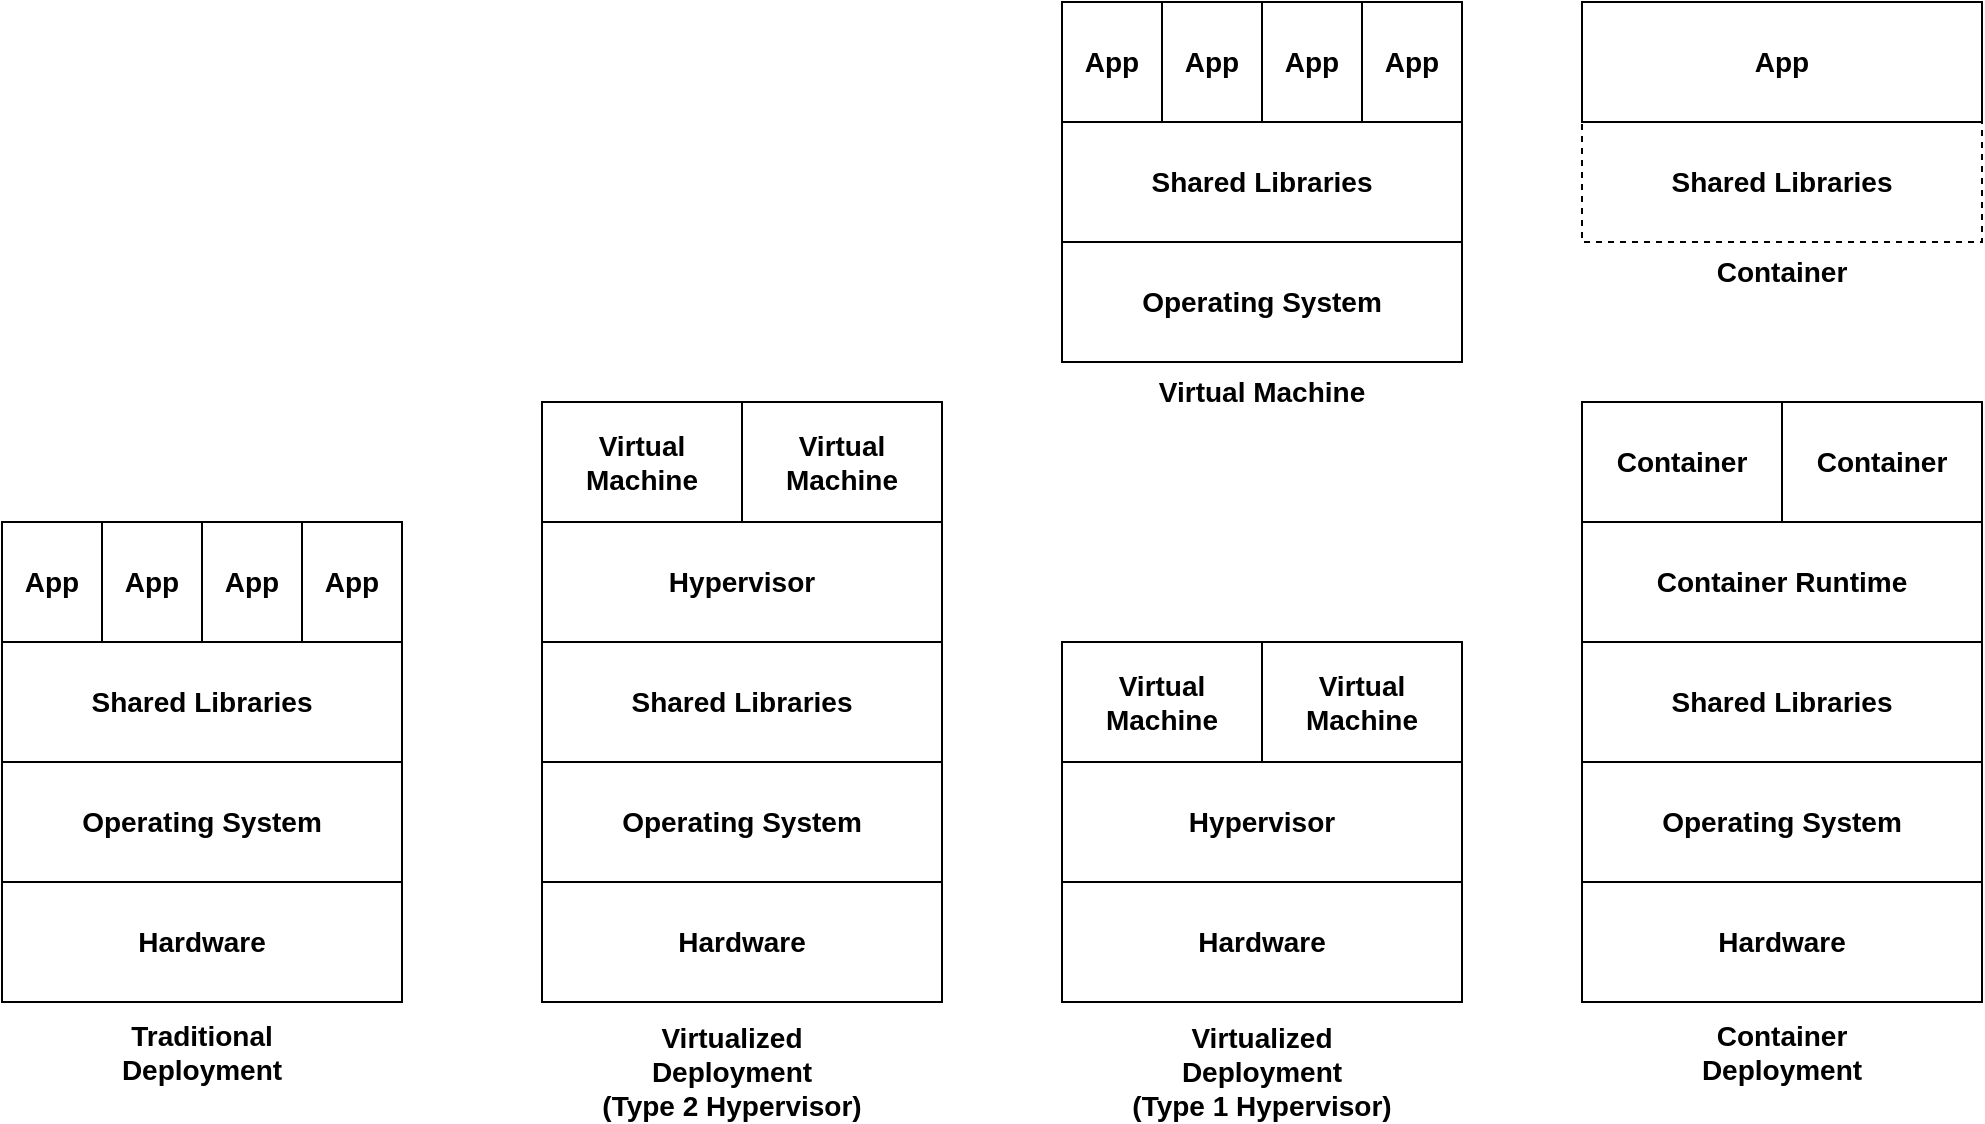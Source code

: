 <mxfile version="16.1.0" type="device"><diagram id="pLtJEENbJ-GWbK8bZqAX" name="Page-1"><mxGraphModel dx="2062" dy="1105" grid="1" gridSize="10" guides="1" tooltips="1" connect="1" arrows="1" fold="1" page="1" pageScale="1" pageWidth="827" pageHeight="1169" math="0" shadow="0"><root><mxCell id="0"/><mxCell id="1" parent="0"/><mxCell id="sjdI8inFxT89orFdklj_-1" value="Hardware" style="rounded=0;whiteSpace=wrap;html=1;fillColor=none;fontSize=14;fontStyle=1" vertex="1" parent="1"><mxGeometry x="30" y="440" width="200" height="60" as="geometry"/></mxCell><mxCell id="sjdI8inFxT89orFdklj_-2" value="Operating System" style="rounded=0;whiteSpace=wrap;html=1;fillColor=none;fontSize=14;fontStyle=1" vertex="1" parent="1"><mxGeometry x="30" y="380" width="200" height="60" as="geometry"/></mxCell><mxCell id="sjdI8inFxT89orFdklj_-3" value="App" style="rounded=0;whiteSpace=wrap;html=1;fillColor=none;fontSize=14;fontStyle=1" vertex="1" parent="1"><mxGeometry x="30" y="260" width="50" height="60" as="geometry"/></mxCell><mxCell id="sjdI8inFxT89orFdklj_-4" value="App" style="rounded=0;whiteSpace=wrap;html=1;fillColor=none;fontSize=14;fontStyle=1" vertex="1" parent="1"><mxGeometry x="80" y="260" width="50" height="60" as="geometry"/></mxCell><mxCell id="sjdI8inFxT89orFdklj_-5" value="App" style="rounded=0;whiteSpace=wrap;html=1;fillColor=none;fontSize=14;fontStyle=1" vertex="1" parent="1"><mxGeometry x="130" y="260" width="50" height="60" as="geometry"/></mxCell><mxCell id="sjdI8inFxT89orFdklj_-6" value="App" style="rounded=0;whiteSpace=wrap;html=1;fillColor=none;fontSize=14;fontStyle=1" vertex="1" parent="1"><mxGeometry x="180" y="260" width="50" height="60" as="geometry"/></mxCell><mxCell id="sjdI8inFxT89orFdklj_-7" value="Hardware" style="rounded=0;whiteSpace=wrap;html=1;fillColor=none;fontSize=14;fontStyle=1" vertex="1" parent="1"><mxGeometry x="300" y="440" width="200" height="60" as="geometry"/></mxCell><mxCell id="sjdI8inFxT89orFdklj_-8" value="Operating System" style="rounded=0;whiteSpace=wrap;html=1;fillColor=none;fontSize=14;fontStyle=1" vertex="1" parent="1"><mxGeometry x="300" y="380" width="200" height="60" as="geometry"/></mxCell><mxCell id="sjdI8inFxT89orFdklj_-9" value="Hypervisor" style="rounded=0;whiteSpace=wrap;html=1;fillColor=none;fontSize=14;fontStyle=1" vertex="1" parent="1"><mxGeometry x="300" y="260" width="200" height="60" as="geometry"/></mxCell><mxCell id="sjdI8inFxT89orFdklj_-10" value="Virtual Machine" style="rounded=0;whiteSpace=wrap;html=1;fillColor=none;fontSize=14;fontStyle=1" vertex="1" parent="1"><mxGeometry x="300" y="200" width="100" height="60" as="geometry"/></mxCell><mxCell id="sjdI8inFxT89orFdklj_-11" value="Virtual Machine" style="rounded=0;whiteSpace=wrap;html=1;fillColor=none;fontSize=14;fontStyle=1" vertex="1" parent="1"><mxGeometry x="400" y="200" width="100" height="60" as="geometry"/></mxCell><mxCell id="sjdI8inFxT89orFdklj_-13" value="Operating System" style="rounded=0;whiteSpace=wrap;html=1;fillColor=none;fontSize=14;fontStyle=1" vertex="1" parent="1"><mxGeometry x="560" y="120" width="200" height="60" as="geometry"/></mxCell><mxCell id="sjdI8inFxT89orFdklj_-14" value="App" style="rounded=0;whiteSpace=wrap;html=1;fillColor=none;fontSize=14;fontStyle=1" vertex="1" parent="1"><mxGeometry x="560" width="50" height="60" as="geometry"/></mxCell><mxCell id="sjdI8inFxT89orFdklj_-15" value="App" style="rounded=0;whiteSpace=wrap;html=1;fillColor=none;fontSize=14;fontStyle=1" vertex="1" parent="1"><mxGeometry x="610" width="50" height="60" as="geometry"/></mxCell><mxCell id="sjdI8inFxT89orFdklj_-16" value="App" style="rounded=0;whiteSpace=wrap;html=1;fillColor=none;fontSize=14;fontStyle=1" vertex="1" parent="1"><mxGeometry x="660" width="50" height="60" as="geometry"/></mxCell><mxCell id="sjdI8inFxT89orFdklj_-17" value="App" style="rounded=0;whiteSpace=wrap;html=1;fillColor=none;fontSize=14;fontStyle=1" vertex="1" parent="1"><mxGeometry x="710" width="50" height="60" as="geometry"/></mxCell><mxCell id="sjdI8inFxT89orFdklj_-20" value="Hardware" style="rounded=0;whiteSpace=wrap;html=1;fillColor=none;fontSize=14;fontStyle=1" vertex="1" parent="1"><mxGeometry x="560" y="440" width="200" height="60" as="geometry"/></mxCell><mxCell id="sjdI8inFxT89orFdklj_-21" value="Hypervisor" style="rounded=0;whiteSpace=wrap;html=1;fillColor=none;fontSize=14;fontStyle=1" vertex="1" parent="1"><mxGeometry x="560" y="380" width="200" height="60" as="geometry"/></mxCell><mxCell id="sjdI8inFxT89orFdklj_-22" value="Virtual Machine" style="rounded=0;whiteSpace=wrap;html=1;fillColor=none;fontSize=14;fontStyle=1" vertex="1" parent="1"><mxGeometry x="560" y="320" width="100" height="60" as="geometry"/></mxCell><mxCell id="sjdI8inFxT89orFdklj_-23" value="Virtual Machine" style="rounded=0;whiteSpace=wrap;html=1;fillColor=none;fontSize=14;fontStyle=1" vertex="1" parent="1"><mxGeometry x="660" y="320" width="100" height="60" as="geometry"/></mxCell><mxCell id="sjdI8inFxT89orFdklj_-24" value="Hardware" style="rounded=0;whiteSpace=wrap;html=1;fillColor=none;fontSize=14;fontStyle=1" vertex="1" parent="1"><mxGeometry x="820" y="440" width="200" height="60" as="geometry"/></mxCell><mxCell id="sjdI8inFxT89orFdklj_-25" value="Operating System" style="rounded=0;whiteSpace=wrap;html=1;fillColor=none;fontSize=14;fontStyle=1" vertex="1" parent="1"><mxGeometry x="820" y="380" width="200" height="60" as="geometry"/></mxCell><mxCell id="sjdI8inFxT89orFdklj_-26" value="Container Runtime" style="rounded=0;whiteSpace=wrap;html=1;fillColor=none;fontSize=14;fontStyle=1" vertex="1" parent="1"><mxGeometry x="820" y="260" width="200" height="60" as="geometry"/></mxCell><mxCell id="sjdI8inFxT89orFdklj_-27" value="Container" style="rounded=0;whiteSpace=wrap;html=1;fillColor=none;fontSize=14;fontStyle=1" vertex="1" parent="1"><mxGeometry x="820" y="200" width="100" height="60" as="geometry"/></mxCell><mxCell id="sjdI8inFxT89orFdklj_-28" value="Container" style="rounded=0;whiteSpace=wrap;html=1;fillColor=none;fontSize=14;fontStyle=1" vertex="1" parent="1"><mxGeometry x="920" y="200" width="100" height="60" as="geometry"/></mxCell><mxCell id="sjdI8inFxT89orFdklj_-29" value="App" style="rounded=0;whiteSpace=wrap;html=1;fillColor=none;fontSize=14;fontStyle=1" vertex="1" parent="1"><mxGeometry x="820" width="200" height="60" as="geometry"/></mxCell><mxCell id="sjdI8inFxT89orFdklj_-35" value="Traditional Deployment" style="text;html=1;strokeColor=none;fillColor=none;align=center;verticalAlign=middle;whiteSpace=wrap;rounded=0;fontSize=14;fontStyle=1" vertex="1" parent="1"><mxGeometry x="55" y="510" width="150" height="30" as="geometry"/></mxCell><mxCell id="sjdI8inFxT89orFdklj_-38" value="Virtualized Deployment&lt;br style=&quot;font-size: 14px;&quot;&gt;(Type 2 Hypervisor)" style="text;html=1;strokeColor=none;fillColor=none;align=center;verticalAlign=middle;whiteSpace=wrap;rounded=0;fontSize=14;fontStyle=1" vertex="1" parent="1"><mxGeometry x="320" y="520" width="150" height="30" as="geometry"/></mxCell><mxCell id="sjdI8inFxT89orFdklj_-39" value="Virtualized Deployment&lt;br style=&quot;font-size: 14px;&quot;&gt;(Type 1 Hypervisor)" style="text;html=1;strokeColor=none;fillColor=none;align=center;verticalAlign=middle;whiteSpace=wrap;rounded=0;fontSize=14;fontStyle=1" vertex="1" parent="1"><mxGeometry x="585" y="520" width="150" height="30" as="geometry"/></mxCell><mxCell id="sjdI8inFxT89orFdklj_-40" value="Container Deployment" style="text;html=1;strokeColor=none;fillColor=none;align=center;verticalAlign=middle;whiteSpace=wrap;rounded=0;fontSize=14;fontStyle=1" vertex="1" parent="1"><mxGeometry x="845" y="510" width="150" height="30" as="geometry"/></mxCell><mxCell id="sjdI8inFxT89orFdklj_-41" value="Shared Libraries" style="rounded=0;whiteSpace=wrap;html=1;fillColor=none;fontSize=14;fontStyle=1" vertex="1" parent="1"><mxGeometry x="560" y="60" width="200" height="60" as="geometry"/></mxCell><mxCell id="sjdI8inFxT89orFdklj_-42" value="Shared Libraries" style="rounded=0;whiteSpace=wrap;html=1;fillColor=none;fontSize=14;fontStyle=1" vertex="1" parent="1"><mxGeometry x="30" y="320" width="200" height="60" as="geometry"/></mxCell><mxCell id="sjdI8inFxT89orFdklj_-44" value="Shared Libraries" style="rounded=0;whiteSpace=wrap;html=1;fillColor=none;fontSize=14;fontStyle=1" vertex="1" parent="1"><mxGeometry x="300" y="320" width="200" height="60" as="geometry"/></mxCell><mxCell id="sjdI8inFxT89orFdklj_-45" value="Shared Libraries" style="rounded=0;whiteSpace=wrap;html=1;fillColor=none;fontSize=14;fontStyle=1" vertex="1" parent="1"><mxGeometry x="820" y="320" width="200" height="60" as="geometry"/></mxCell><mxCell id="sjdI8inFxT89orFdklj_-46" value="Virtual Machine" style="text;html=1;strokeColor=none;fillColor=none;align=center;verticalAlign=middle;whiteSpace=wrap;rounded=0;fontSize=14;fontStyle=1" vertex="1" parent="1"><mxGeometry x="585" y="180" width="150" height="30" as="geometry"/></mxCell><mxCell id="sjdI8inFxT89orFdklj_-47" value="Shared Libraries" style="rounded=0;whiteSpace=wrap;html=1;fillColor=none;fontSize=14;fontStyle=1;dashed=1;" vertex="1" parent="1"><mxGeometry x="820" y="60" width="200" height="60" as="geometry"/></mxCell><mxCell id="sjdI8inFxT89orFdklj_-48" value="Container" style="text;html=1;strokeColor=none;fillColor=none;align=center;verticalAlign=middle;whiteSpace=wrap;rounded=0;fontSize=14;fontStyle=1" vertex="1" parent="1"><mxGeometry x="845" y="120" width="150" height="30" as="geometry"/></mxCell></root></mxGraphModel></diagram></mxfile>
